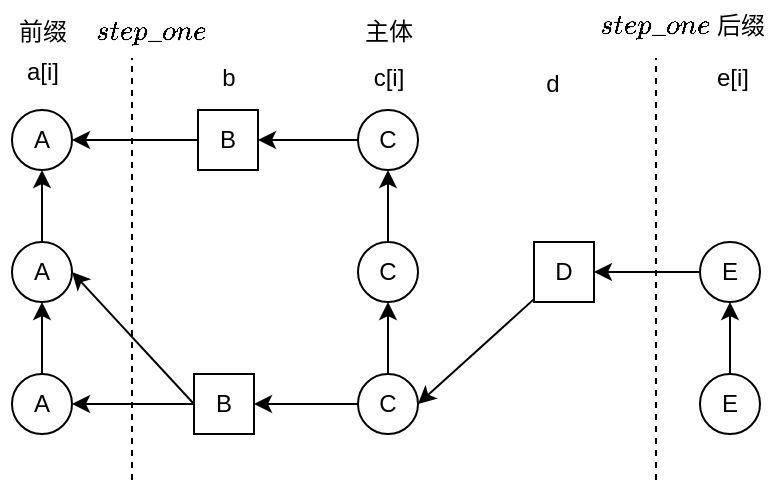 <mxfile version="24.7.17">
  <diagram name="第 1 页" id="oGx5aqVjhwPbbsenspfN">
    <mxGraphModel dx="41" dy="251" grid="0" gridSize="10" guides="1" tooltips="1" connect="1" arrows="1" fold="1" page="0" pageScale="1" pageWidth="1200" pageHeight="1920" math="1" shadow="0">
      <root>
        <mxCell id="0" />
        <mxCell id="1" parent="0" />
        <mxCell id="AZcYiFU8isNGm3yY8wKM-1" value="A" style="ellipse;whiteSpace=wrap;html=1;aspect=fixed;" vertex="1" parent="1">
          <mxGeometry x="534" y="460" width="30" height="30" as="geometry" />
        </mxCell>
        <mxCell id="AZcYiFU8isNGm3yY8wKM-2" value="a[i]" style="text;html=1;align=center;verticalAlign=middle;resizable=0;points=[];autosize=1;strokeColor=none;fillColor=none;" vertex="1" parent="1">
          <mxGeometry x="532" y="428" width="34" height="26" as="geometry" />
        </mxCell>
        <mxCell id="AZcYiFU8isNGm3yY8wKM-36" style="edgeStyle=orthogonalEdgeStyle;rounded=0;orthogonalLoop=1;jettySize=auto;html=1;exitX=0.5;exitY=0;exitDx=0;exitDy=0;" edge="1" parent="1" source="AZcYiFU8isNGm3yY8wKM-3" target="AZcYiFU8isNGm3yY8wKM-1">
          <mxGeometry relative="1" as="geometry" />
        </mxCell>
        <mxCell id="AZcYiFU8isNGm3yY8wKM-3" value="A" style="ellipse;whiteSpace=wrap;html=1;aspect=fixed;" vertex="1" parent="1">
          <mxGeometry x="534" y="526" width="30" height="30" as="geometry" />
        </mxCell>
        <mxCell id="AZcYiFU8isNGm3yY8wKM-37" style="edgeStyle=orthogonalEdgeStyle;rounded=0;orthogonalLoop=1;jettySize=auto;html=1;exitX=0.5;exitY=0;exitDx=0;exitDy=0;" edge="1" parent="1" source="AZcYiFU8isNGm3yY8wKM-4" target="AZcYiFU8isNGm3yY8wKM-3">
          <mxGeometry relative="1" as="geometry" />
        </mxCell>
        <mxCell id="AZcYiFU8isNGm3yY8wKM-4" value="A" style="ellipse;whiteSpace=wrap;html=1;aspect=fixed;" vertex="1" parent="1">
          <mxGeometry x="534" y="592" width="30" height="30" as="geometry" />
        </mxCell>
        <mxCell id="AZcYiFU8isNGm3yY8wKM-38" style="edgeStyle=orthogonalEdgeStyle;rounded=0;orthogonalLoop=1;jettySize=auto;html=1;" edge="1" parent="1" source="AZcYiFU8isNGm3yY8wKM-7" target="AZcYiFU8isNGm3yY8wKM-1">
          <mxGeometry relative="1" as="geometry" />
        </mxCell>
        <mxCell id="AZcYiFU8isNGm3yY8wKM-7" value="B" style="rounded=0;whiteSpace=wrap;html=1;" vertex="1" parent="1">
          <mxGeometry x="627" y="460" width="30" height="30" as="geometry" />
        </mxCell>
        <mxCell id="AZcYiFU8isNGm3yY8wKM-39" style="edgeStyle=orthogonalEdgeStyle;rounded=0;orthogonalLoop=1;jettySize=auto;html=1;" edge="1" parent="1" source="AZcYiFU8isNGm3yY8wKM-8" target="AZcYiFU8isNGm3yY8wKM-4">
          <mxGeometry relative="1" as="geometry" />
        </mxCell>
        <mxCell id="AZcYiFU8isNGm3yY8wKM-48" style="rounded=0;orthogonalLoop=1;jettySize=auto;html=1;exitX=0;exitY=0.5;exitDx=0;exitDy=0;entryX=1;entryY=0.5;entryDx=0;entryDy=0;" edge="1" parent="1" source="AZcYiFU8isNGm3yY8wKM-8" target="AZcYiFU8isNGm3yY8wKM-3">
          <mxGeometry relative="1" as="geometry" />
        </mxCell>
        <mxCell id="AZcYiFU8isNGm3yY8wKM-8" value="B" style="rounded=0;whiteSpace=wrap;html=1;" vertex="1" parent="1">
          <mxGeometry x="625" y="592" width="30" height="30" as="geometry" />
        </mxCell>
        <mxCell id="AZcYiFU8isNGm3yY8wKM-40" style="edgeStyle=orthogonalEdgeStyle;rounded=0;orthogonalLoop=1;jettySize=auto;html=1;exitX=0;exitY=0.5;exitDx=0;exitDy=0;" edge="1" parent="1" source="AZcYiFU8isNGm3yY8wKM-12" target="AZcYiFU8isNGm3yY8wKM-7">
          <mxGeometry relative="1" as="geometry" />
        </mxCell>
        <mxCell id="AZcYiFU8isNGm3yY8wKM-12" value="C" style="ellipse;whiteSpace=wrap;html=1;aspect=fixed;" vertex="1" parent="1">
          <mxGeometry x="707" y="460" width="30" height="30" as="geometry" />
        </mxCell>
        <mxCell id="AZcYiFU8isNGm3yY8wKM-41" style="edgeStyle=orthogonalEdgeStyle;rounded=0;orthogonalLoop=1;jettySize=auto;html=1;" edge="1" parent="1" source="AZcYiFU8isNGm3yY8wKM-14" target="AZcYiFU8isNGm3yY8wKM-12">
          <mxGeometry relative="1" as="geometry" />
        </mxCell>
        <mxCell id="AZcYiFU8isNGm3yY8wKM-14" value="C" style="ellipse;whiteSpace=wrap;html=1;aspect=fixed;" vertex="1" parent="1">
          <mxGeometry x="707" y="526" width="30" height="30" as="geometry" />
        </mxCell>
        <mxCell id="AZcYiFU8isNGm3yY8wKM-42" style="edgeStyle=orthogonalEdgeStyle;rounded=0;orthogonalLoop=1;jettySize=auto;html=1;exitX=0.5;exitY=0;exitDx=0;exitDy=0;" edge="1" parent="1" source="AZcYiFU8isNGm3yY8wKM-15" target="AZcYiFU8isNGm3yY8wKM-14">
          <mxGeometry relative="1" as="geometry" />
        </mxCell>
        <mxCell id="AZcYiFU8isNGm3yY8wKM-56" style="edgeStyle=orthogonalEdgeStyle;rounded=0;orthogonalLoop=1;jettySize=auto;html=1;" edge="1" parent="1" source="AZcYiFU8isNGm3yY8wKM-15" target="AZcYiFU8isNGm3yY8wKM-8">
          <mxGeometry relative="1" as="geometry" />
        </mxCell>
        <mxCell id="AZcYiFU8isNGm3yY8wKM-15" value="C" style="ellipse;whiteSpace=wrap;html=1;aspect=fixed;" vertex="1" parent="1">
          <mxGeometry x="707" y="592" width="30" height="30" as="geometry" />
        </mxCell>
        <mxCell id="AZcYiFU8isNGm3yY8wKM-19" value="D" style="rounded=0;whiteSpace=wrap;html=1;" vertex="1" parent="1">
          <mxGeometry x="795" y="526" width="30" height="30" as="geometry" />
        </mxCell>
        <mxCell id="AZcYiFU8isNGm3yY8wKM-45" style="edgeStyle=orthogonalEdgeStyle;rounded=0;orthogonalLoop=1;jettySize=auto;html=1;exitX=0;exitY=0.5;exitDx=0;exitDy=0;" edge="1" parent="1" source="AZcYiFU8isNGm3yY8wKM-22" target="AZcYiFU8isNGm3yY8wKM-19">
          <mxGeometry relative="1" as="geometry" />
        </mxCell>
        <mxCell id="AZcYiFU8isNGm3yY8wKM-22" value="E" style="ellipse;whiteSpace=wrap;html=1;aspect=fixed;" vertex="1" parent="1">
          <mxGeometry x="878" y="526" width="30" height="30" as="geometry" />
        </mxCell>
        <mxCell id="AZcYiFU8isNGm3yY8wKM-46" style="edgeStyle=orthogonalEdgeStyle;rounded=0;orthogonalLoop=1;jettySize=auto;html=1;" edge="1" parent="1" source="AZcYiFU8isNGm3yY8wKM-24" target="AZcYiFU8isNGm3yY8wKM-22">
          <mxGeometry relative="1" as="geometry" />
        </mxCell>
        <mxCell id="AZcYiFU8isNGm3yY8wKM-24" value="E" style="ellipse;whiteSpace=wrap;html=1;aspect=fixed;" vertex="1" parent="1">
          <mxGeometry x="878" y="592" width="30" height="30" as="geometry" />
        </mxCell>
        <mxCell id="AZcYiFU8isNGm3yY8wKM-44" style="rounded=0;orthogonalLoop=1;jettySize=auto;html=1;entryX=1;entryY=0.5;entryDx=0;entryDy=0;" edge="1" parent="1" source="AZcYiFU8isNGm3yY8wKM-19" target="AZcYiFU8isNGm3yY8wKM-15">
          <mxGeometry relative="1" as="geometry" />
        </mxCell>
        <mxCell id="AZcYiFU8isNGm3yY8wKM-58" value="b" style="text;html=1;align=center;verticalAlign=middle;resizable=0;points=[];autosize=1;strokeColor=none;fillColor=none;" vertex="1" parent="1">
          <mxGeometry x="629.5" y="431" width="25" height="26" as="geometry" />
        </mxCell>
        <mxCell id="AZcYiFU8isNGm3yY8wKM-60" value="c[i]" style="text;html=1;align=center;verticalAlign=middle;resizable=0;points=[];autosize=1;strokeColor=none;fillColor=none;" vertex="1" parent="1">
          <mxGeometry x="705.5" y="431" width="33" height="26" as="geometry" />
        </mxCell>
        <mxCell id="AZcYiFU8isNGm3yY8wKM-61" value="d" style="text;html=1;align=center;verticalAlign=middle;resizable=0;points=[];autosize=1;strokeColor=none;fillColor=none;" vertex="1" parent="1">
          <mxGeometry x="791" y="434" width="25" height="26" as="geometry" />
        </mxCell>
        <mxCell id="AZcYiFU8isNGm3yY8wKM-62" value="e[i]" style="text;html=1;align=center;verticalAlign=middle;resizable=0;points=[];autosize=1;strokeColor=none;fillColor=none;" vertex="1" parent="1">
          <mxGeometry x="876.5" y="431" width="34" height="26" as="geometry" />
        </mxCell>
        <mxCell id="AZcYiFU8isNGm3yY8wKM-64" value="" style="endArrow=none;dashed=1;html=1;rounded=0;" edge="1" parent="1">
          <mxGeometry width="50" height="50" relative="1" as="geometry">
            <mxPoint x="594" y="645" as="sourcePoint" />
            <mxPoint x="594" y="434" as="targetPoint" />
          </mxGeometry>
        </mxCell>
        <mxCell id="AZcYiFU8isNGm3yY8wKM-65" value="" style="endArrow=none;dashed=1;html=1;rounded=0;" edge="1" parent="1">
          <mxGeometry width="50" height="50" relative="1" as="geometry">
            <mxPoint x="856" y="645" as="sourcePoint" />
            <mxPoint x="856" y="434" as="targetPoint" />
          </mxGeometry>
        </mxCell>
        <mxCell id="AZcYiFU8isNGm3yY8wKM-67" value="$$step\_one$$" style="text;html=1;align=center;verticalAlign=middle;resizable=0;points=[];autosize=1;strokeColor=none;fillColor=none;" vertex="1" parent="1">
          <mxGeometry x="554" y="408" width="97" height="26" as="geometry" />
        </mxCell>
        <mxCell id="AZcYiFU8isNGm3yY8wKM-68" value="$$step\_one$$" style="text;html=1;align=center;verticalAlign=middle;resizable=0;points=[];autosize=1;strokeColor=none;fillColor=none;" vertex="1" parent="1">
          <mxGeometry x="806" y="405" width="97" height="26" as="geometry" />
        </mxCell>
        <mxCell id="AZcYiFU8isNGm3yY8wKM-69" value="前缀" style="text;html=1;align=center;verticalAlign=middle;resizable=0;points=[];autosize=1;strokeColor=none;fillColor=none;" vertex="1" parent="1">
          <mxGeometry x="528" y="408" width="42" height="26" as="geometry" />
        </mxCell>
        <mxCell id="AZcYiFU8isNGm3yY8wKM-70" value="主体" style="text;html=1;align=center;verticalAlign=middle;resizable=0;points=[];autosize=1;strokeColor=none;fillColor=none;" vertex="1" parent="1">
          <mxGeometry x="701" y="408" width="42" height="26" as="geometry" />
        </mxCell>
        <mxCell id="AZcYiFU8isNGm3yY8wKM-71" value="后缀" style="text;html=1;align=center;verticalAlign=middle;resizable=0;points=[];autosize=1;strokeColor=none;fillColor=none;" vertex="1" parent="1">
          <mxGeometry x="876.5" y="405" width="42" height="26" as="geometry" />
        </mxCell>
      </root>
    </mxGraphModel>
  </diagram>
</mxfile>

